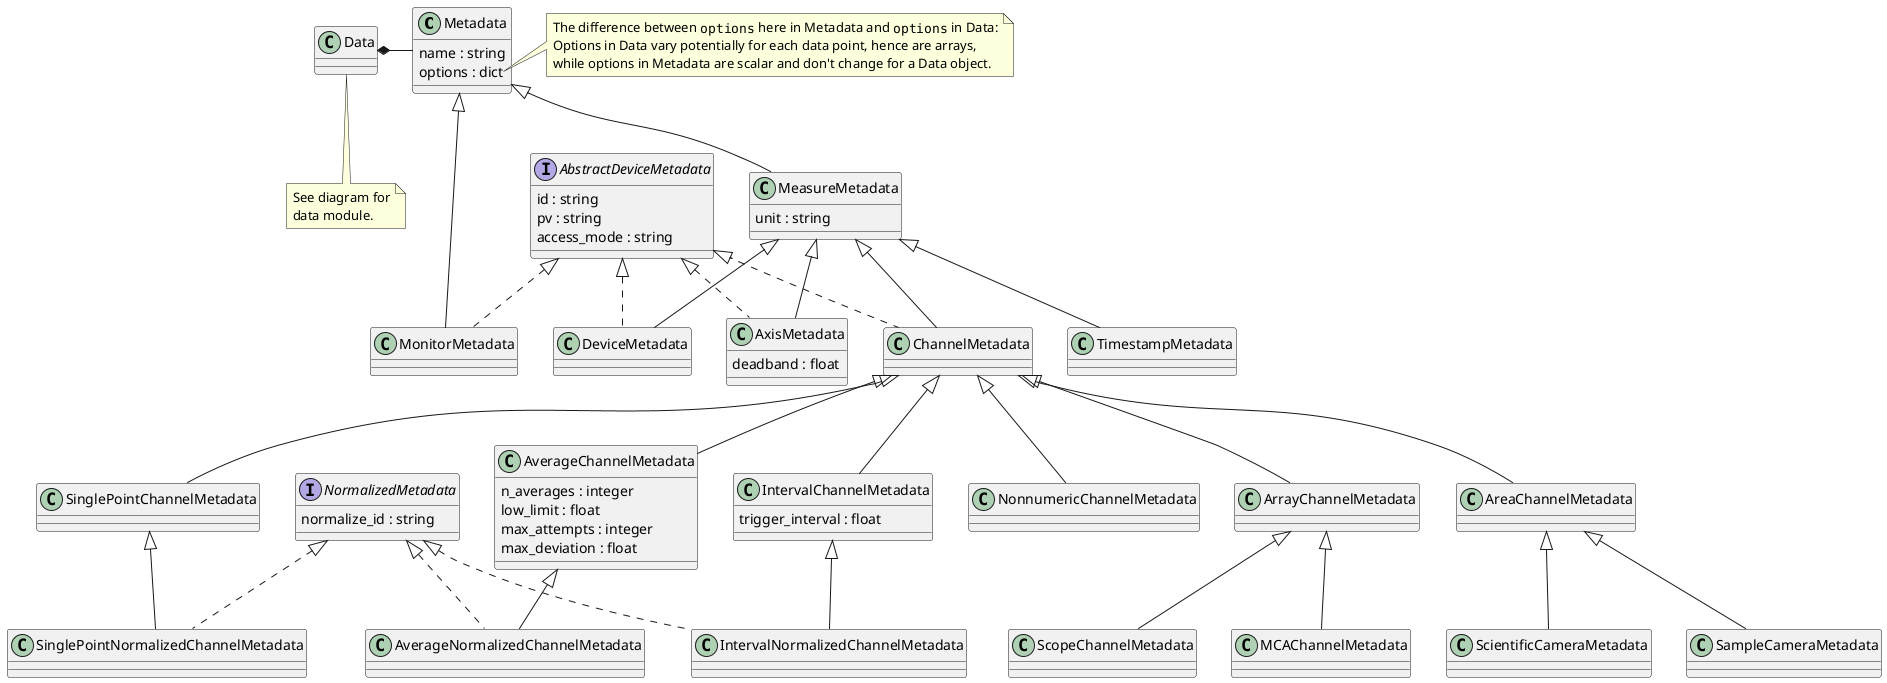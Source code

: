 @startuml

class Metadata {
    name : string
    options : dict
}
note right of Metadata::options
    The difference between ""options"" here in Metadata and ""options"" in Data:
    Options in Data vary potentially for each data point, hence are arrays,
    while options in Metadata are scalar and don't change for a Data object.
end note

class Data {
}
note bottom: See diagram for\ndata module.

interface AbstractDeviceMetadata {
    id : string
    pv : string
    access_mode : string
}

class MeasureMetadata extends Metadata {
    unit : string
}

class MonitorMetadata extends Metadata implements AbstractDeviceMetadata {
}

class DeviceMetadata extends MeasureMetadata implements AbstractDeviceMetadata  {
}

class AxisMetadata extends MeasureMetadata implements AbstractDeviceMetadata  {
    deadband : float
}

class ChannelMetadata extends MeasureMetadata implements AbstractDeviceMetadata  {
}

class TimestampMetadata extends MeasureMetadata {
}

NonnumericChannelMetadata -[hidden]>ArrayChannelMetadata
ArrayChannelMetadata -[hidden]> AreaChannelMetadata

class NonnumericChannelMetadata extends ChannelMetadata {
}

class SinglePointChannelMetadata extends ChannelMetadata {}

class AverageChannelMetadata extends ChannelMetadata {
    n_averages : integer
    low_limit : float
    max_attempts : integer
    max_deviation : float
}

class IntervalChannelMetadata extends ChannelMetadata {
    trigger_interval : float
}

class ArrayChannelMetadata extends ChannelMetadata {
}

class AreaChannelMetadata extends ChannelMetadata {
}

Data *- Metadata

interface NormalizedMetadata {
    normalize_id : string
}

class SinglePointNormalizedChannelMetadata extends SinglePointChannelMetadata implements NormalizedMetadata {}

class AverageNormalizedChannelMetadata extends AverageChannelMetadata implements NormalizedMetadata {}

class IntervalNormalizedChannelMetadata extends IntervalChannelMetadata implements NormalizedMetadata {}

class MCAChannelMetadata extends ArrayChannelMetadata

class ScopeChannelMetadata extends ArrayChannelMetadata

class SampleCameraMetadata extends AreaChannelMetadata

class ScientificCameraMetadata extends AreaChannelMetadata

@enduml
